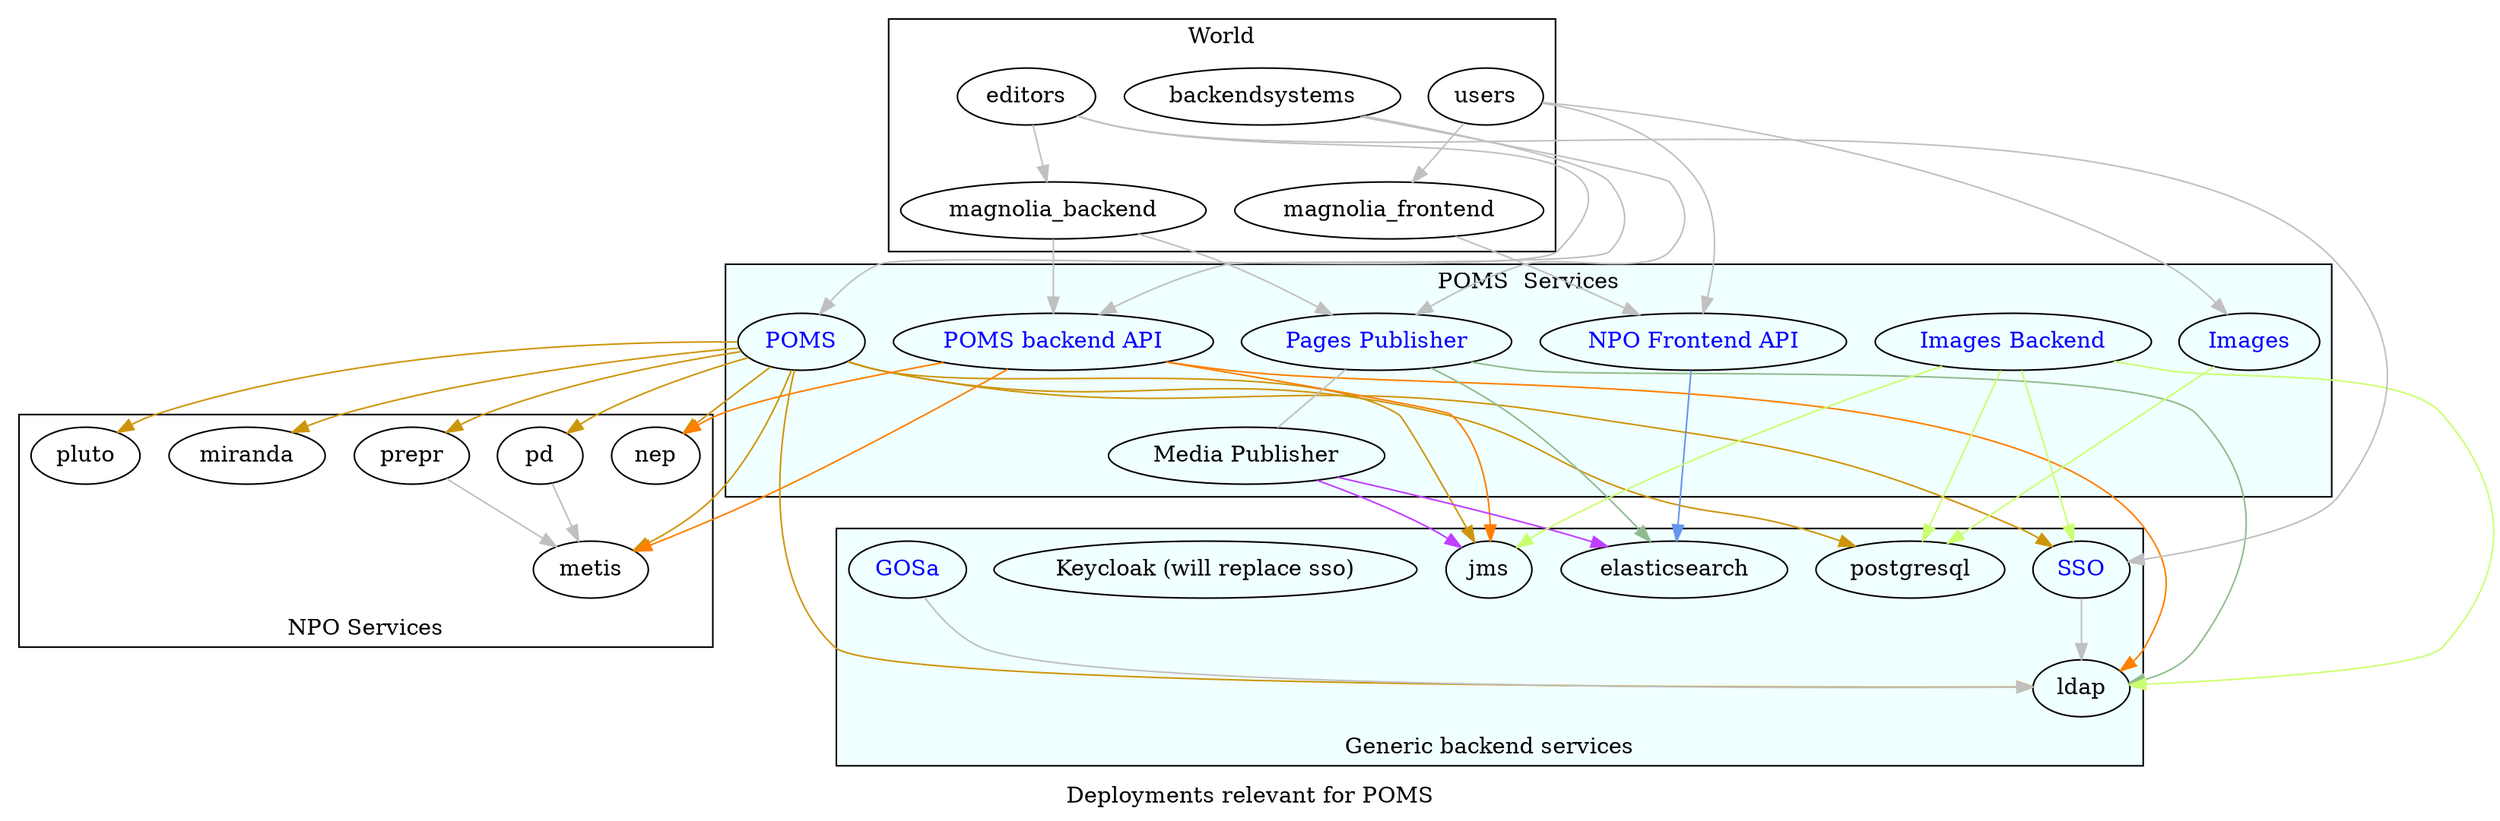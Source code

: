 digraph poms_universe {

label="Deployments relevant for POMS"
edge [
      color=gray
      ]

poms [ label="POMS" href="https://poms.omroep.nl/" fontcolor=blue ]
poms_backend [ label="POMS backend API" href="https://api.poms.omroep.nl/" fontcolor=blue ]
api [ label = "NPO Frontend API" href="https://rs.poms.omroep.nl/" fontcolor=blue ]
pages_publish [ label = "Pages Publisher"     href="https://publish.pages.omroep.nl/" fontcolor=blue ]
media_publish [ label = "Media Publisher" ]
images_frontend [ label = "Images" href="https://images.poms.omroep.nl" fontcolor=blue]
images_backend [ label = "Images Backend" href="https://poms.omroep.nl/images/" fontcolor=blue ]


subgraph cluster_0  {
  label="Generic backend services"
  labelloc=b

  bgcolor=azure
  postgresql
  elasticsearch
  sso [ label="SSO" href="https://sso.omroep.nl" fontcolor=blue]
  jms
  ldap
  keycloak [ label = "Keycloak (will replace sso)" ]
  gosa [ label="GOSa" href="https://admin.sso.omroep.nl/" fontcolor=blue]
}

subgraph cluster_1  {
  label="VPRO"
  magnolia_frontend
  magnolia_backend
}

subgraph cluster_1  {
  label="World"
  users
  backendsystems
  editors
}
subgraph cluster_3  {
  label="POMS  Services"
  bgcolor=azure
  poms
  poms_backend
  pages_publish
  media_publish
  api
  images_frontend
  images_backend
}

subgraph cluster_4  {
  label="NPO Services"
  labelloc=b
  metis
  pd
  prepr
  miranda
  pluto
  nep
}

editors -> {
  magnolia_backend
  poms
  sso
}

users -> {
  magnolia_frontend
  api
  images_frontend
}

backendsystems -> {
  poms_backend
  pages_publish
}

poms -> {
  postgresql
  jms
  sso
  ldap
  miranda
  prepr
  pd
  metis
  pluto
  nep
}[color=darkgoldenrod3]

poms_backend -> {
  jms
  ldap
  metis
  ldap
  nep
}[color=darkorange1]

api -> {
  elasticsearch
}[color=cornflowerblue]

pages_publish-> {
  elasticsearch
  ldap
}[color=darkseagreen]

media_publish -> {
  elasticsearch
  jms
}[color=darkorchid1]
pages_publish -> media_publish[dir=none]

images_frontend -> {
  postgresql
}[color=darkolivegreen1]
images_backend -> {
  postgresql
  jms
  sso
  ldap
}[color=darkolivegreen1]

magnolia_backend -> {
  poms_backend
  pages_publish
}

magnolia_frontend -> {
  api
}

sso -> ldap

prepr -> metis
pd -> metis

gosa -> ldap

}
